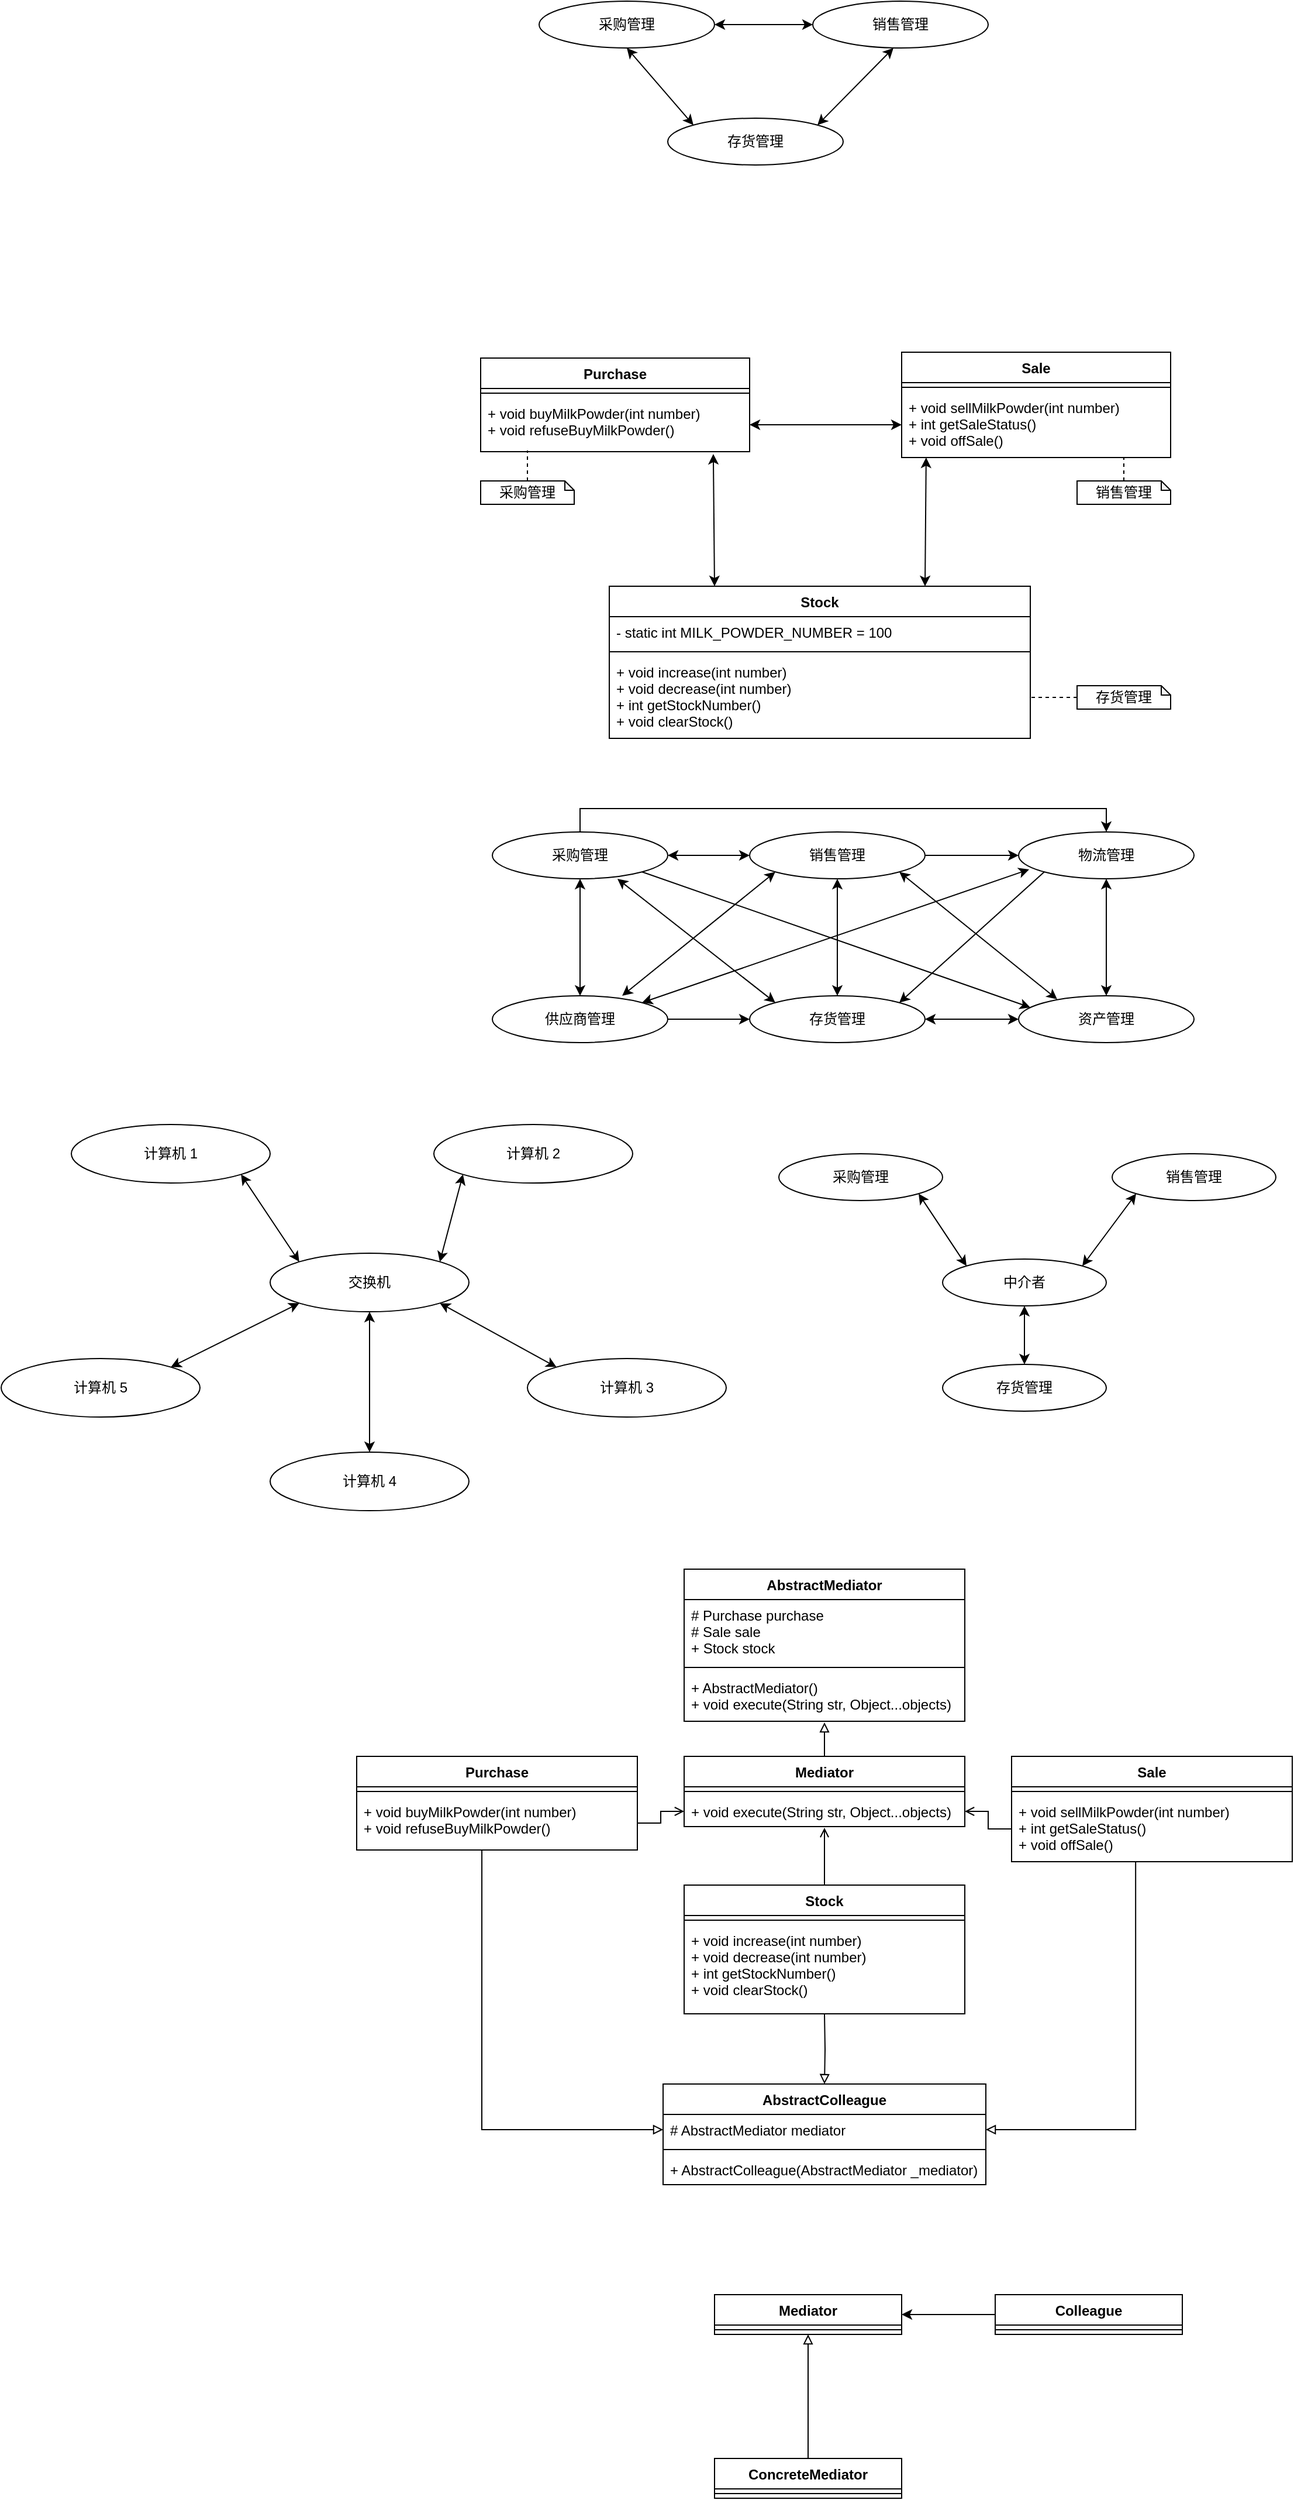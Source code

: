 <mxfile version="21.6.8" type="device">
  <diagram id="sCrCUdc8x4Oq8jGEpbN9" name="第 1 页">
    <mxGraphModel dx="1941" dy="999" grid="1" gridSize="10" guides="1" tooltips="1" connect="1" arrows="1" fold="1" page="1" pageScale="1" pageWidth="827" pageHeight="1169" math="0" shadow="0">
      <root>
        <mxCell id="0" />
        <mxCell id="1" parent="0" />
        <mxCell id="Zs48E57jECgjdJ1TAyNr-6" style="edgeStyle=none;rounded=0;orthogonalLoop=1;jettySize=auto;html=1;exitX=0.5;exitY=1;exitDx=0;exitDy=0;entryX=0;entryY=0;entryDx=0;entryDy=0;startArrow=classic;startFill=1;" parent="1" source="Zs48E57jECgjdJ1TAyNr-1" target="Zs48E57jECgjdJ1TAyNr-3" edge="1">
          <mxGeometry relative="1" as="geometry" />
        </mxCell>
        <mxCell id="Zs48E57jECgjdJ1TAyNr-7" style="edgeStyle=none;rounded=0;orthogonalLoop=1;jettySize=auto;html=1;exitX=1;exitY=0.5;exitDx=0;exitDy=0;entryX=0;entryY=0.5;entryDx=0;entryDy=0;startArrow=classic;startFill=1;" parent="1" source="Zs48E57jECgjdJ1TAyNr-1" target="Zs48E57jECgjdJ1TAyNr-2" edge="1">
          <mxGeometry relative="1" as="geometry" />
        </mxCell>
        <mxCell id="Zs48E57jECgjdJ1TAyNr-1" value="采购管理" style="ellipse;whiteSpace=wrap;html=1;" parent="1" vertex="1">
          <mxGeometry x="170" y="70" width="150" height="40" as="geometry" />
        </mxCell>
        <mxCell id="Zs48E57jECgjdJ1TAyNr-2" value="销售管理" style="ellipse;whiteSpace=wrap;html=1;" parent="1" vertex="1">
          <mxGeometry x="404" y="70" width="150" height="40" as="geometry" />
        </mxCell>
        <mxCell id="Zs48E57jECgjdJ1TAyNr-5" style="rounded=0;orthogonalLoop=1;jettySize=auto;html=1;exitX=1;exitY=0;exitDx=0;exitDy=0;entryX=0.46;entryY=1;entryDx=0;entryDy=0;entryPerimeter=0;startArrow=classic;startFill=1;" parent="1" source="Zs48E57jECgjdJ1TAyNr-3" target="Zs48E57jECgjdJ1TAyNr-2" edge="1">
          <mxGeometry relative="1" as="geometry" />
        </mxCell>
        <mxCell id="Zs48E57jECgjdJ1TAyNr-3" value="存货管理" style="ellipse;whiteSpace=wrap;html=1;" parent="1" vertex="1">
          <mxGeometry x="280" y="170" width="150" height="40" as="geometry" />
        </mxCell>
        <mxCell id="Zs48E57jECgjdJ1TAyNr-8" value="Purchase" style="swimlane;fontStyle=1;align=center;verticalAlign=top;childLayout=stackLayout;horizontal=1;startSize=26;horizontalStack=0;resizeParent=1;resizeParentMax=0;resizeLast=0;collapsible=1;marginBottom=0;" parent="1" vertex="1">
          <mxGeometry x="120" y="375" width="230" height="80" as="geometry" />
        </mxCell>
        <mxCell id="Zs48E57jECgjdJ1TAyNr-10" value="" style="line;strokeWidth=1;fillColor=none;align=left;verticalAlign=middle;spacingTop=-1;spacingLeft=3;spacingRight=3;rotatable=0;labelPosition=right;points=[];portConstraint=eastwest;" parent="Zs48E57jECgjdJ1TAyNr-8" vertex="1">
          <mxGeometry y="26" width="230" height="8" as="geometry" />
        </mxCell>
        <mxCell id="Zs48E57jECgjdJ1TAyNr-11" value="+ void buyMilkPowder(int number)&#xa;+ void refuseBuyMilkPowder()" style="text;strokeColor=none;fillColor=none;align=left;verticalAlign=top;spacingLeft=4;spacingRight=4;overflow=hidden;rotatable=0;points=[[0,0.5],[1,0.5]];portConstraint=eastwest;" parent="Zs48E57jECgjdJ1TAyNr-8" vertex="1">
          <mxGeometry y="34" width="230" height="46" as="geometry" />
        </mxCell>
        <mxCell id="Zs48E57jECgjdJ1TAyNr-12" value="Sale" style="swimlane;fontStyle=1;align=center;verticalAlign=top;childLayout=stackLayout;horizontal=1;startSize=26;horizontalStack=0;resizeParent=1;resizeParentMax=0;resizeLast=0;collapsible=1;marginBottom=0;" parent="1" vertex="1">
          <mxGeometry x="480" y="370" width="230" height="90" as="geometry" />
        </mxCell>
        <mxCell id="Zs48E57jECgjdJ1TAyNr-13" value="" style="line;strokeWidth=1;fillColor=none;align=left;verticalAlign=middle;spacingTop=-1;spacingLeft=3;spacingRight=3;rotatable=0;labelPosition=right;points=[];portConstraint=eastwest;" parent="Zs48E57jECgjdJ1TAyNr-12" vertex="1">
          <mxGeometry y="26" width="230" height="8" as="geometry" />
        </mxCell>
        <mxCell id="Zs48E57jECgjdJ1TAyNr-14" value="+ void sellMilkPowder(int number)&#xa;+ int getSaleStatus()&#xa;+ void offSale()" style="text;strokeColor=none;fillColor=none;align=left;verticalAlign=top;spacingLeft=4;spacingRight=4;overflow=hidden;rotatable=0;points=[[0,0.5],[1,0.5]];portConstraint=eastwest;" parent="Zs48E57jECgjdJ1TAyNr-12" vertex="1">
          <mxGeometry y="34" width="230" height="56" as="geometry" />
        </mxCell>
        <mxCell id="Zs48E57jECgjdJ1TAyNr-23" style="edgeStyle=none;rounded=0;orthogonalLoop=1;jettySize=auto;html=1;exitX=0.75;exitY=0;exitDx=0;exitDy=0;entryX=0.091;entryY=1;entryDx=0;entryDy=0;entryPerimeter=0;startArrow=classic;startFill=1;" parent="1" source="Zs48E57jECgjdJ1TAyNr-18" target="Zs48E57jECgjdJ1TAyNr-14" edge="1">
          <mxGeometry relative="1" as="geometry" />
        </mxCell>
        <mxCell id="Zs48E57jECgjdJ1TAyNr-25" style="edgeStyle=none;rounded=0;orthogonalLoop=1;jettySize=auto;html=1;exitX=0.25;exitY=0;exitDx=0;exitDy=0;entryX=0.865;entryY=1.043;entryDx=0;entryDy=0;entryPerimeter=0;startArrow=classic;startFill=1;" parent="1" source="Zs48E57jECgjdJ1TAyNr-18" target="Zs48E57jECgjdJ1TAyNr-11" edge="1">
          <mxGeometry relative="1" as="geometry" />
        </mxCell>
        <mxCell id="Zs48E57jECgjdJ1TAyNr-18" value="Stock" style="swimlane;fontStyle=1;align=center;verticalAlign=top;childLayout=stackLayout;horizontal=1;startSize=26;horizontalStack=0;resizeParent=1;resizeParentMax=0;resizeLast=0;collapsible=1;marginBottom=0;" parent="1" vertex="1">
          <mxGeometry x="230" y="570" width="360" height="130" as="geometry" />
        </mxCell>
        <mxCell id="Zs48E57jECgjdJ1TAyNr-19" value="- static int MILK_POWDER_NUMBER = 100" style="text;strokeColor=none;fillColor=none;align=left;verticalAlign=top;spacingLeft=4;spacingRight=4;overflow=hidden;rotatable=0;points=[[0,0.5],[1,0.5]];portConstraint=eastwest;" parent="Zs48E57jECgjdJ1TAyNr-18" vertex="1">
          <mxGeometry y="26" width="360" height="26" as="geometry" />
        </mxCell>
        <mxCell id="Zs48E57jECgjdJ1TAyNr-20" value="" style="line;strokeWidth=1;fillColor=none;align=left;verticalAlign=middle;spacingTop=-1;spacingLeft=3;spacingRight=3;rotatable=0;labelPosition=right;points=[];portConstraint=eastwest;" parent="Zs48E57jECgjdJ1TAyNr-18" vertex="1">
          <mxGeometry y="52" width="360" height="8" as="geometry" />
        </mxCell>
        <mxCell id="Zs48E57jECgjdJ1TAyNr-21" value="+ void increase(int number)&#xa;+ void decrease(int number)&#xa;+ int getStockNumber()&#xa;+ void clearStock()" style="text;strokeColor=none;fillColor=none;align=left;verticalAlign=top;spacingLeft=4;spacingRight=4;overflow=hidden;rotatable=0;points=[[0,0.5],[1,0.5]];portConstraint=eastwest;" parent="Zs48E57jECgjdJ1TAyNr-18" vertex="1">
          <mxGeometry y="60" width="360" height="70" as="geometry" />
        </mxCell>
        <mxCell id="Zs48E57jECgjdJ1TAyNr-22" style="edgeStyle=none;rounded=0;orthogonalLoop=1;jettySize=auto;html=1;exitX=1;exitY=0.5;exitDx=0;exitDy=0;startArrow=classic;startFill=1;" parent="1" source="Zs48E57jECgjdJ1TAyNr-11" target="Zs48E57jECgjdJ1TAyNr-14" edge="1">
          <mxGeometry relative="1" as="geometry" />
        </mxCell>
        <mxCell id="Zs48E57jECgjdJ1TAyNr-29" style="edgeStyle=none;rounded=0;orthogonalLoop=1;jettySize=auto;html=1;exitX=0.5;exitY=0;exitDx=0;exitDy=0;exitPerimeter=0;entryX=0.174;entryY=0.978;entryDx=0;entryDy=0;entryPerimeter=0;startArrow=none;startFill=0;dashed=1;endArrow=none;endFill=0;" parent="1" source="Zs48E57jECgjdJ1TAyNr-28" target="Zs48E57jECgjdJ1TAyNr-11" edge="1">
          <mxGeometry relative="1" as="geometry" />
        </mxCell>
        <mxCell id="Zs48E57jECgjdJ1TAyNr-28" value="采购管理" style="shape=note;whiteSpace=wrap;html=1;backgroundOutline=1;darkOpacity=0.05;size=8;" parent="1" vertex="1">
          <mxGeometry x="120" y="480" width="80" height="20" as="geometry" />
        </mxCell>
        <mxCell id="Zs48E57jECgjdJ1TAyNr-32" style="edgeStyle=none;rounded=0;orthogonalLoop=1;jettySize=auto;html=1;exitX=0.5;exitY=0;exitDx=0;exitDy=0;exitPerimeter=0;entryX=0.826;entryY=1;entryDx=0;entryDy=0;entryPerimeter=0;dashed=1;startArrow=none;startFill=0;endArrow=none;endFill=0;" parent="1" source="Zs48E57jECgjdJ1TAyNr-30" target="Zs48E57jECgjdJ1TAyNr-14" edge="1">
          <mxGeometry relative="1" as="geometry" />
        </mxCell>
        <mxCell id="Zs48E57jECgjdJ1TAyNr-30" value="销售管理" style="shape=note;whiteSpace=wrap;html=1;backgroundOutline=1;darkOpacity=0.05;size=8;" parent="1" vertex="1">
          <mxGeometry x="630" y="480" width="80" height="20" as="geometry" />
        </mxCell>
        <mxCell id="Zs48E57jECgjdJ1TAyNr-33" style="edgeStyle=none;rounded=0;orthogonalLoop=1;jettySize=auto;html=1;exitX=0;exitY=0.5;exitDx=0;exitDy=0;exitPerimeter=0;entryX=1;entryY=0.5;entryDx=0;entryDy=0;dashed=1;startArrow=none;startFill=0;endArrow=none;endFill=0;" parent="1" source="Zs48E57jECgjdJ1TAyNr-31" target="Zs48E57jECgjdJ1TAyNr-21" edge="1">
          <mxGeometry relative="1" as="geometry" />
        </mxCell>
        <mxCell id="Zs48E57jECgjdJ1TAyNr-31" value="存货管理" style="shape=note;whiteSpace=wrap;html=1;backgroundOutline=1;darkOpacity=0.05;size=8;" parent="1" vertex="1">
          <mxGeometry x="630" y="655" width="80" height="20" as="geometry" />
        </mxCell>
        <mxCell id="59_qnsPRVaMqmeDLjK7_-13" style="edgeStyle=orthogonalEdgeStyle;rounded=0;orthogonalLoop=1;jettySize=auto;html=1;exitX=0.5;exitY=0;exitDx=0;exitDy=0;entryX=0.5;entryY=0;entryDx=0;entryDy=0;startArrow=none;startFill=0;" parent="1" source="59_qnsPRVaMqmeDLjK7_-3" target="59_qnsPRVaMqmeDLjK7_-6" edge="1">
          <mxGeometry relative="1" as="geometry" />
        </mxCell>
        <mxCell id="59_qnsPRVaMqmeDLjK7_-16" style="edgeStyle=none;rounded=0;orthogonalLoop=1;jettySize=auto;html=1;exitX=1;exitY=1;exitDx=0;exitDy=0;entryX=0.067;entryY=0.25;entryDx=0;entryDy=0;entryPerimeter=0;startArrow=none;startFill=0;" parent="1" source="59_qnsPRVaMqmeDLjK7_-3" target="59_qnsPRVaMqmeDLjK7_-9" edge="1">
          <mxGeometry relative="1" as="geometry" />
        </mxCell>
        <mxCell id="59_qnsPRVaMqmeDLjK7_-17" style="edgeStyle=none;rounded=0;orthogonalLoop=1;jettySize=auto;html=1;exitX=0.5;exitY=1;exitDx=0;exitDy=0;entryX=0.5;entryY=0;entryDx=0;entryDy=0;startArrow=classic;startFill=1;" parent="1" source="59_qnsPRVaMqmeDLjK7_-3" target="59_qnsPRVaMqmeDLjK7_-7" edge="1">
          <mxGeometry relative="1" as="geometry" />
        </mxCell>
        <mxCell id="59_qnsPRVaMqmeDLjK7_-18" style="edgeStyle=none;rounded=0;orthogonalLoop=1;jettySize=auto;html=1;exitX=1;exitY=0.5;exitDx=0;exitDy=0;startArrow=classic;startFill=1;" parent="1" source="59_qnsPRVaMqmeDLjK7_-3" target="59_qnsPRVaMqmeDLjK7_-4" edge="1">
          <mxGeometry relative="1" as="geometry" />
        </mxCell>
        <mxCell id="59_qnsPRVaMqmeDLjK7_-3" value="采购管理" style="ellipse;whiteSpace=wrap;html=1;" parent="1" vertex="1">
          <mxGeometry x="130" y="780" width="150" height="40" as="geometry" />
        </mxCell>
        <mxCell id="59_qnsPRVaMqmeDLjK7_-14" style="edgeStyle=orthogonalEdgeStyle;rounded=0;orthogonalLoop=1;jettySize=auto;html=1;exitX=1;exitY=0.5;exitDx=0;exitDy=0;entryX=0;entryY=0.5;entryDx=0;entryDy=0;startArrow=none;startFill=0;" parent="1" source="59_qnsPRVaMqmeDLjK7_-4" target="59_qnsPRVaMqmeDLjK7_-6" edge="1">
          <mxGeometry relative="1" as="geometry" />
        </mxCell>
        <mxCell id="59_qnsPRVaMqmeDLjK7_-20" style="edgeStyle=none;rounded=0;orthogonalLoop=1;jettySize=auto;html=1;exitX=0.5;exitY=1;exitDx=0;exitDy=0;entryX=0.5;entryY=0;entryDx=0;entryDy=0;startArrow=classic;startFill=1;" parent="1" source="59_qnsPRVaMqmeDLjK7_-4" target="59_qnsPRVaMqmeDLjK7_-8" edge="1">
          <mxGeometry relative="1" as="geometry" />
        </mxCell>
        <mxCell id="59_qnsPRVaMqmeDLjK7_-24" style="edgeStyle=none;rounded=0;orthogonalLoop=1;jettySize=auto;html=1;exitX=1;exitY=1;exitDx=0;exitDy=0;entryX=0.22;entryY=0.075;entryDx=0;entryDy=0;entryPerimeter=0;startArrow=classic;startFill=1;" parent="1" source="59_qnsPRVaMqmeDLjK7_-4" target="59_qnsPRVaMqmeDLjK7_-9" edge="1">
          <mxGeometry relative="1" as="geometry" />
        </mxCell>
        <mxCell id="59_qnsPRVaMqmeDLjK7_-4" value="销售管理" style="ellipse;whiteSpace=wrap;html=1;" parent="1" vertex="1">
          <mxGeometry x="350" y="780" width="150" height="40" as="geometry" />
        </mxCell>
        <mxCell id="59_qnsPRVaMqmeDLjK7_-15" style="rounded=0;orthogonalLoop=1;jettySize=auto;html=1;exitX=0;exitY=1;exitDx=0;exitDy=0;entryX=1;entryY=0;entryDx=0;entryDy=0;startArrow=none;startFill=0;" parent="1" source="59_qnsPRVaMqmeDLjK7_-6" target="59_qnsPRVaMqmeDLjK7_-8" edge="1">
          <mxGeometry relative="1" as="geometry" />
        </mxCell>
        <mxCell id="59_qnsPRVaMqmeDLjK7_-23" style="edgeStyle=none;rounded=0;orthogonalLoop=1;jettySize=auto;html=1;exitX=0.5;exitY=1;exitDx=0;exitDy=0;entryX=0.5;entryY=0;entryDx=0;entryDy=0;startArrow=classic;startFill=1;" parent="1" source="59_qnsPRVaMqmeDLjK7_-6" target="59_qnsPRVaMqmeDLjK7_-9" edge="1">
          <mxGeometry relative="1" as="geometry" />
        </mxCell>
        <mxCell id="59_qnsPRVaMqmeDLjK7_-6" value="物流管理" style="ellipse;whiteSpace=wrap;html=1;" parent="1" vertex="1">
          <mxGeometry x="580" y="780" width="150" height="40" as="geometry" />
        </mxCell>
        <mxCell id="59_qnsPRVaMqmeDLjK7_-12" style="edgeStyle=orthogonalEdgeStyle;rounded=0;orthogonalLoop=1;jettySize=auto;html=1;exitX=1;exitY=0.5;exitDx=0;exitDy=0;entryX=0;entryY=0.5;entryDx=0;entryDy=0;startArrow=none;startFill=0;" parent="1" source="59_qnsPRVaMqmeDLjK7_-7" target="59_qnsPRVaMqmeDLjK7_-8" edge="1">
          <mxGeometry relative="1" as="geometry" />
        </mxCell>
        <mxCell id="59_qnsPRVaMqmeDLjK7_-21" style="edgeStyle=none;rounded=0;orthogonalLoop=1;jettySize=auto;html=1;exitX=0.74;exitY=0;exitDx=0;exitDy=0;entryX=0;entryY=1;entryDx=0;entryDy=0;startArrow=classic;startFill=1;exitPerimeter=0;" parent="1" source="59_qnsPRVaMqmeDLjK7_-7" target="59_qnsPRVaMqmeDLjK7_-4" edge="1">
          <mxGeometry relative="1" as="geometry" />
        </mxCell>
        <mxCell id="59_qnsPRVaMqmeDLjK7_-22" style="edgeStyle=none;rounded=0;orthogonalLoop=1;jettySize=auto;html=1;exitX=1;exitY=0;exitDx=0;exitDy=0;entryX=0.06;entryY=0.8;entryDx=0;entryDy=0;entryPerimeter=0;startArrow=classic;startFill=1;" parent="1" source="59_qnsPRVaMqmeDLjK7_-7" target="59_qnsPRVaMqmeDLjK7_-6" edge="1">
          <mxGeometry relative="1" as="geometry" />
        </mxCell>
        <mxCell id="59_qnsPRVaMqmeDLjK7_-7" value="供应商管理" style="ellipse;whiteSpace=wrap;html=1;" parent="1" vertex="1">
          <mxGeometry x="130" y="920" width="150" height="40" as="geometry" />
        </mxCell>
        <mxCell id="59_qnsPRVaMqmeDLjK7_-10" style="edgeStyle=orthogonalEdgeStyle;rounded=0;orthogonalLoop=1;jettySize=auto;html=1;exitX=1;exitY=0.5;exitDx=0;exitDy=0;entryX=0;entryY=0.5;entryDx=0;entryDy=0;startArrow=classic;startFill=1;" parent="1" source="59_qnsPRVaMqmeDLjK7_-8" target="59_qnsPRVaMqmeDLjK7_-9" edge="1">
          <mxGeometry relative="1" as="geometry" />
        </mxCell>
        <mxCell id="59_qnsPRVaMqmeDLjK7_-19" style="edgeStyle=none;rounded=0;orthogonalLoop=1;jettySize=auto;html=1;exitX=0;exitY=0;exitDx=0;exitDy=0;entryX=0.713;entryY=1;entryDx=0;entryDy=0;entryPerimeter=0;startArrow=classic;startFill=1;" parent="1" source="59_qnsPRVaMqmeDLjK7_-8" target="59_qnsPRVaMqmeDLjK7_-3" edge="1">
          <mxGeometry relative="1" as="geometry" />
        </mxCell>
        <mxCell id="59_qnsPRVaMqmeDLjK7_-8" value="存货管理" style="ellipse;whiteSpace=wrap;html=1;" parent="1" vertex="1">
          <mxGeometry x="350" y="920" width="150" height="40" as="geometry" />
        </mxCell>
        <mxCell id="59_qnsPRVaMqmeDLjK7_-9" value="资产管理" style="ellipse;whiteSpace=wrap;html=1;" parent="1" vertex="1">
          <mxGeometry x="580" y="920" width="150" height="40" as="geometry" />
        </mxCell>
        <mxCell id="59_qnsPRVaMqmeDLjK7_-31" style="edgeStyle=none;rounded=0;orthogonalLoop=1;jettySize=auto;html=1;exitX=0.5;exitY=1;exitDx=0;exitDy=0;entryX=0.5;entryY=0;entryDx=0;entryDy=0;startArrow=classic;startFill=1;" parent="1" source="59_qnsPRVaMqmeDLjK7_-25" target="59_qnsPRVaMqmeDLjK7_-30" edge="1">
          <mxGeometry relative="1" as="geometry" />
        </mxCell>
        <mxCell id="59_qnsPRVaMqmeDLjK7_-35" style="edgeStyle=none;rounded=0;orthogonalLoop=1;jettySize=auto;html=1;exitX=1;exitY=1;exitDx=0;exitDy=0;entryX=0;entryY=0;entryDx=0;entryDy=0;startArrow=classic;startFill=1;" parent="1" source="59_qnsPRVaMqmeDLjK7_-25" target="59_qnsPRVaMqmeDLjK7_-28" edge="1">
          <mxGeometry relative="1" as="geometry" />
        </mxCell>
        <mxCell id="59_qnsPRVaMqmeDLjK7_-25" value="交换机" style="ellipse;whiteSpace=wrap;html=1;" parent="1" vertex="1">
          <mxGeometry x="-60" y="1140" width="170" height="50" as="geometry" />
        </mxCell>
        <mxCell id="59_qnsPRVaMqmeDLjK7_-33" style="edgeStyle=none;rounded=0;orthogonalLoop=1;jettySize=auto;html=1;exitX=1;exitY=1;exitDx=0;exitDy=0;entryX=0;entryY=0;entryDx=0;entryDy=0;startArrow=classic;startFill=1;" parent="1" source="59_qnsPRVaMqmeDLjK7_-26" target="59_qnsPRVaMqmeDLjK7_-25" edge="1">
          <mxGeometry relative="1" as="geometry" />
        </mxCell>
        <mxCell id="59_qnsPRVaMqmeDLjK7_-26" value="计算机 1" style="ellipse;whiteSpace=wrap;html=1;" parent="1" vertex="1">
          <mxGeometry x="-230" y="1030" width="170" height="50" as="geometry" />
        </mxCell>
        <mxCell id="59_qnsPRVaMqmeDLjK7_-34" style="edgeStyle=none;rounded=0;orthogonalLoop=1;jettySize=auto;html=1;exitX=0;exitY=1;exitDx=0;exitDy=0;entryX=1;entryY=0;entryDx=0;entryDy=0;startArrow=classic;startFill=1;" parent="1" source="59_qnsPRVaMqmeDLjK7_-27" target="59_qnsPRVaMqmeDLjK7_-25" edge="1">
          <mxGeometry relative="1" as="geometry" />
        </mxCell>
        <mxCell id="59_qnsPRVaMqmeDLjK7_-27" value="计算机 2" style="ellipse;whiteSpace=wrap;html=1;" parent="1" vertex="1">
          <mxGeometry x="80" y="1030" width="170" height="50" as="geometry" />
        </mxCell>
        <mxCell id="59_qnsPRVaMqmeDLjK7_-28" value="计算机 3" style="ellipse;whiteSpace=wrap;html=1;" parent="1" vertex="1">
          <mxGeometry x="160" y="1230" width="170" height="50" as="geometry" />
        </mxCell>
        <mxCell id="59_qnsPRVaMqmeDLjK7_-32" style="edgeStyle=none;rounded=0;orthogonalLoop=1;jettySize=auto;html=1;exitX=1;exitY=0;exitDx=0;exitDy=0;entryX=0;entryY=1;entryDx=0;entryDy=0;startArrow=classic;startFill=1;" parent="1" source="59_qnsPRVaMqmeDLjK7_-29" target="59_qnsPRVaMqmeDLjK7_-25" edge="1">
          <mxGeometry relative="1" as="geometry" />
        </mxCell>
        <mxCell id="59_qnsPRVaMqmeDLjK7_-29" value="计算机 5" style="ellipse;whiteSpace=wrap;html=1;" parent="1" vertex="1">
          <mxGeometry x="-290" y="1230" width="170" height="50" as="geometry" />
        </mxCell>
        <mxCell id="59_qnsPRVaMqmeDLjK7_-30" value="计算机 4" style="ellipse;whiteSpace=wrap;html=1;" parent="1" vertex="1">
          <mxGeometry x="-60" y="1310" width="170" height="50" as="geometry" />
        </mxCell>
        <mxCell id="59_qnsPRVaMqmeDLjK7_-40" style="edgeStyle=none;rounded=0;orthogonalLoop=1;jettySize=auto;html=1;exitX=0.5;exitY=1;exitDx=0;exitDy=0;entryX=0.5;entryY=0;entryDx=0;entryDy=0;startArrow=classic;startFill=1;" parent="1" source="59_qnsPRVaMqmeDLjK7_-36" target="59_qnsPRVaMqmeDLjK7_-39" edge="1">
          <mxGeometry relative="1" as="geometry" />
        </mxCell>
        <mxCell id="59_qnsPRVaMqmeDLjK7_-36" value="中介者" style="ellipse;whiteSpace=wrap;html=1;" parent="1" vertex="1">
          <mxGeometry x="515" y="1145" width="140" height="40" as="geometry" />
        </mxCell>
        <mxCell id="59_qnsPRVaMqmeDLjK7_-42" style="edgeStyle=none;rounded=0;orthogonalLoop=1;jettySize=auto;html=1;exitX=1;exitY=1;exitDx=0;exitDy=0;entryX=0;entryY=0;entryDx=0;entryDy=0;startArrow=classic;startFill=1;" parent="1" source="59_qnsPRVaMqmeDLjK7_-37" target="59_qnsPRVaMqmeDLjK7_-36" edge="1">
          <mxGeometry relative="1" as="geometry" />
        </mxCell>
        <mxCell id="59_qnsPRVaMqmeDLjK7_-37" value="采购管理" style="ellipse;whiteSpace=wrap;html=1;" parent="1" vertex="1">
          <mxGeometry x="375" y="1055" width="140" height="40" as="geometry" />
        </mxCell>
        <mxCell id="59_qnsPRVaMqmeDLjK7_-41" style="edgeStyle=none;rounded=0;orthogonalLoop=1;jettySize=auto;html=1;exitX=0;exitY=1;exitDx=0;exitDy=0;entryX=1;entryY=0;entryDx=0;entryDy=0;startArrow=classic;startFill=1;" parent="1" source="59_qnsPRVaMqmeDLjK7_-38" target="59_qnsPRVaMqmeDLjK7_-36" edge="1">
          <mxGeometry relative="1" as="geometry" />
        </mxCell>
        <mxCell id="59_qnsPRVaMqmeDLjK7_-38" value="销售管理" style="ellipse;whiteSpace=wrap;html=1;" parent="1" vertex="1">
          <mxGeometry x="660" y="1055" width="140" height="40" as="geometry" />
        </mxCell>
        <mxCell id="59_qnsPRVaMqmeDLjK7_-39" value="存货管理" style="ellipse;whiteSpace=wrap;html=1;" parent="1" vertex="1">
          <mxGeometry x="515" y="1235" width="140" height="40" as="geometry" />
        </mxCell>
        <mxCell id="59_qnsPRVaMqmeDLjK7_-43" value="AbstractMediator" style="swimlane;fontStyle=1;align=center;verticalAlign=top;childLayout=stackLayout;horizontal=1;startSize=26;horizontalStack=0;resizeParent=1;resizeParentMax=0;resizeLast=0;collapsible=1;marginBottom=0;" parent="1" vertex="1">
          <mxGeometry x="294" y="1410" width="240" height="130" as="geometry" />
        </mxCell>
        <mxCell id="59_qnsPRVaMqmeDLjK7_-44" value="# Purchase purchase&#xa;# Sale sale&#xa;+ Stock stock" style="text;strokeColor=none;fillColor=none;align=left;verticalAlign=top;spacingLeft=4;spacingRight=4;overflow=hidden;rotatable=0;points=[[0,0.5],[1,0.5]];portConstraint=eastwest;" parent="59_qnsPRVaMqmeDLjK7_-43" vertex="1">
          <mxGeometry y="26" width="240" height="54" as="geometry" />
        </mxCell>
        <mxCell id="59_qnsPRVaMqmeDLjK7_-45" value="" style="line;strokeWidth=1;fillColor=none;align=left;verticalAlign=middle;spacingTop=-1;spacingLeft=3;spacingRight=3;rotatable=0;labelPosition=right;points=[];portConstraint=eastwest;" parent="59_qnsPRVaMqmeDLjK7_-43" vertex="1">
          <mxGeometry y="80" width="240" height="8" as="geometry" />
        </mxCell>
        <mxCell id="59_qnsPRVaMqmeDLjK7_-46" value="+ AbstractMediator()&#xa;+ void execute(String str, Object...objects)" style="text;strokeColor=none;fillColor=none;align=left;verticalAlign=top;spacingLeft=4;spacingRight=4;overflow=hidden;rotatable=0;points=[[0,0.5],[1,0.5]];portConstraint=eastwest;" parent="59_qnsPRVaMqmeDLjK7_-43" vertex="1">
          <mxGeometry y="88" width="240" height="42" as="geometry" />
        </mxCell>
        <mxCell id="59_qnsPRVaMqmeDLjK7_-72" style="edgeStyle=orthogonalEdgeStyle;rounded=0;orthogonalLoop=1;jettySize=auto;html=1;exitX=0.5;exitY=0;exitDx=0;exitDy=0;entryX=0.5;entryY=1.024;entryDx=0;entryDy=0;entryPerimeter=0;startArrow=none;startFill=0;endArrow=block;endFill=0;" parent="1" source="59_qnsPRVaMqmeDLjK7_-51" target="59_qnsPRVaMqmeDLjK7_-46" edge="1">
          <mxGeometry relative="1" as="geometry" />
        </mxCell>
        <mxCell id="59_qnsPRVaMqmeDLjK7_-51" value="Mediator" style="swimlane;fontStyle=1;align=center;verticalAlign=top;childLayout=stackLayout;horizontal=1;startSize=26;horizontalStack=0;resizeParent=1;resizeParentMax=0;resizeLast=0;collapsible=1;marginBottom=0;" parent="1" vertex="1">
          <mxGeometry x="294" y="1570" width="240" height="60" as="geometry" />
        </mxCell>
        <mxCell id="59_qnsPRVaMqmeDLjK7_-53" value="" style="line;strokeWidth=1;fillColor=none;align=left;verticalAlign=middle;spacingTop=-1;spacingLeft=3;spacingRight=3;rotatable=0;labelPosition=right;points=[];portConstraint=eastwest;" parent="59_qnsPRVaMqmeDLjK7_-51" vertex="1">
          <mxGeometry y="26" width="240" height="8" as="geometry" />
        </mxCell>
        <mxCell id="59_qnsPRVaMqmeDLjK7_-54" value="+ void execute(String str, Object...objects)" style="text;strokeColor=none;fillColor=none;align=left;verticalAlign=top;spacingLeft=4;spacingRight=4;overflow=hidden;rotatable=0;points=[[0,0.5],[1,0.5]];portConstraint=eastwest;" parent="59_qnsPRVaMqmeDLjK7_-51" vertex="1">
          <mxGeometry y="34" width="240" height="26" as="geometry" />
        </mxCell>
        <mxCell id="59_qnsPRVaMqmeDLjK7_-55" value="Purchase" style="swimlane;fontStyle=1;align=center;verticalAlign=top;childLayout=stackLayout;horizontal=1;startSize=26;horizontalStack=0;resizeParent=1;resizeParentMax=0;resizeLast=0;collapsible=1;marginBottom=0;" parent="1" vertex="1">
          <mxGeometry x="14" y="1570" width="240" height="80" as="geometry" />
        </mxCell>
        <mxCell id="59_qnsPRVaMqmeDLjK7_-56" value="" style="line;strokeWidth=1;fillColor=none;align=left;verticalAlign=middle;spacingTop=-1;spacingLeft=3;spacingRight=3;rotatable=0;labelPosition=right;points=[];portConstraint=eastwest;" parent="59_qnsPRVaMqmeDLjK7_-55" vertex="1">
          <mxGeometry y="26" width="240" height="8" as="geometry" />
        </mxCell>
        <mxCell id="59_qnsPRVaMqmeDLjK7_-57" value="+ void buyMilkPowder(int number)&#xa;+ void refuseBuyMilkPowder()" style="text;strokeColor=none;fillColor=none;align=left;verticalAlign=top;spacingLeft=4;spacingRight=4;overflow=hidden;rotatable=0;points=[[0,0.5],[1,0.5]];portConstraint=eastwest;" parent="59_qnsPRVaMqmeDLjK7_-55" vertex="1">
          <mxGeometry y="34" width="240" height="46" as="geometry" />
        </mxCell>
        <mxCell id="59_qnsPRVaMqmeDLjK7_-58" value="Sale" style="swimlane;fontStyle=1;align=center;verticalAlign=top;childLayout=stackLayout;horizontal=1;startSize=26;horizontalStack=0;resizeParent=1;resizeParentMax=0;resizeLast=0;collapsible=1;marginBottom=0;" parent="1" vertex="1">
          <mxGeometry x="574" y="1570" width="240" height="90" as="geometry" />
        </mxCell>
        <mxCell id="59_qnsPRVaMqmeDLjK7_-59" value="" style="line;strokeWidth=1;fillColor=none;align=left;verticalAlign=middle;spacingTop=-1;spacingLeft=3;spacingRight=3;rotatable=0;labelPosition=right;points=[];portConstraint=eastwest;" parent="59_qnsPRVaMqmeDLjK7_-58" vertex="1">
          <mxGeometry y="26" width="240" height="8" as="geometry" />
        </mxCell>
        <mxCell id="59_qnsPRVaMqmeDLjK7_-60" value="+ void sellMilkPowder(int number)&#xa;+ int getSaleStatus()&#xa;+ void offSale()" style="text;strokeColor=none;fillColor=none;align=left;verticalAlign=top;spacingLeft=4;spacingRight=4;overflow=hidden;rotatable=0;points=[[0,0.5],[1,0.5]];portConstraint=eastwest;" parent="59_qnsPRVaMqmeDLjK7_-58" vertex="1">
          <mxGeometry y="34" width="240" height="56" as="geometry" />
        </mxCell>
        <mxCell id="59_qnsPRVaMqmeDLjK7_-77" style="edgeStyle=orthogonalEdgeStyle;rounded=0;orthogonalLoop=1;jettySize=auto;html=1;exitX=0.5;exitY=0;exitDx=0;exitDy=0;entryX=0.5;entryY=1.038;entryDx=0;entryDy=0;entryPerimeter=0;startArrow=none;startFill=0;endArrow=open;endFill=0;" parent="1" source="59_qnsPRVaMqmeDLjK7_-61" target="59_qnsPRVaMqmeDLjK7_-54" edge="1">
          <mxGeometry relative="1" as="geometry" />
        </mxCell>
        <mxCell id="59_qnsPRVaMqmeDLjK7_-61" value="Stock" style="swimlane;fontStyle=1;align=center;verticalAlign=top;childLayout=stackLayout;horizontal=1;startSize=26;horizontalStack=0;resizeParent=1;resizeParentMax=0;resizeLast=0;collapsible=1;marginBottom=0;" parent="1" vertex="1">
          <mxGeometry x="294" y="1680" width="240" height="110" as="geometry" />
        </mxCell>
        <mxCell id="59_qnsPRVaMqmeDLjK7_-62" value="" style="line;strokeWidth=1;fillColor=none;align=left;verticalAlign=middle;spacingTop=-1;spacingLeft=3;spacingRight=3;rotatable=0;labelPosition=right;points=[];portConstraint=eastwest;" parent="59_qnsPRVaMqmeDLjK7_-61" vertex="1">
          <mxGeometry y="26" width="240" height="8" as="geometry" />
        </mxCell>
        <mxCell id="59_qnsPRVaMqmeDLjK7_-63" value="+ void increase(int number)&#xa;+ void decrease(int number)&#xa;+ int getStockNumber()&#xa;+ void clearStock()" style="text;strokeColor=none;fillColor=none;align=left;verticalAlign=top;spacingLeft=4;spacingRight=4;overflow=hidden;rotatable=0;points=[[0,0.5],[1,0.5]];portConstraint=eastwest;" parent="59_qnsPRVaMqmeDLjK7_-61" vertex="1">
          <mxGeometry y="34" width="240" height="76" as="geometry" />
        </mxCell>
        <mxCell id="59_qnsPRVaMqmeDLjK7_-68" value="AbstractColleague" style="swimlane;fontStyle=1;align=center;verticalAlign=top;childLayout=stackLayout;horizontal=1;startSize=26;horizontalStack=0;resizeParent=1;resizeParentMax=0;resizeLast=0;collapsible=1;marginBottom=0;" parent="1" vertex="1">
          <mxGeometry x="276" y="1850" width="276" height="86" as="geometry" />
        </mxCell>
        <mxCell id="59_qnsPRVaMqmeDLjK7_-69" value="# AbstractMediator mediator" style="text;strokeColor=none;fillColor=none;align=left;verticalAlign=top;spacingLeft=4;spacingRight=4;overflow=hidden;rotatable=0;points=[[0,0.5],[1,0.5]];portConstraint=eastwest;" parent="59_qnsPRVaMqmeDLjK7_-68" vertex="1">
          <mxGeometry y="26" width="276" height="26" as="geometry" />
        </mxCell>
        <mxCell id="59_qnsPRVaMqmeDLjK7_-70" value="" style="line;strokeWidth=1;fillColor=none;align=left;verticalAlign=middle;spacingTop=-1;spacingLeft=3;spacingRight=3;rotatable=0;labelPosition=right;points=[];portConstraint=eastwest;" parent="59_qnsPRVaMqmeDLjK7_-68" vertex="1">
          <mxGeometry y="52" width="276" height="8" as="geometry" />
        </mxCell>
        <mxCell id="59_qnsPRVaMqmeDLjK7_-71" value="+ AbstractColleague(AbstractMediator _mediator)" style="text;strokeColor=none;fillColor=none;align=left;verticalAlign=top;spacingLeft=4;spacingRight=4;overflow=hidden;rotatable=0;points=[[0,0.5],[1,0.5]];portConstraint=eastwest;" parent="59_qnsPRVaMqmeDLjK7_-68" vertex="1">
          <mxGeometry y="60" width="276" height="26" as="geometry" />
        </mxCell>
        <mxCell id="59_qnsPRVaMqmeDLjK7_-74" style="edgeStyle=orthogonalEdgeStyle;rounded=0;orthogonalLoop=1;jettySize=auto;html=1;exitX=0.446;exitY=1;exitDx=0;exitDy=0;entryX=0;entryY=0.5;entryDx=0;entryDy=0;startArrow=none;startFill=0;endArrow=block;endFill=0;exitPerimeter=0;" parent="1" source="59_qnsPRVaMqmeDLjK7_-57" target="59_qnsPRVaMqmeDLjK7_-69" edge="1">
          <mxGeometry relative="1" as="geometry" />
        </mxCell>
        <mxCell id="59_qnsPRVaMqmeDLjK7_-75" style="edgeStyle=orthogonalEdgeStyle;rounded=0;orthogonalLoop=1;jettySize=auto;html=1;exitX=0.442;exitY=1;exitDx=0;exitDy=0;entryX=1;entryY=0.5;entryDx=0;entryDy=0;startArrow=none;startFill=0;endArrow=block;endFill=0;exitPerimeter=0;" parent="1" source="59_qnsPRVaMqmeDLjK7_-60" target="59_qnsPRVaMqmeDLjK7_-69" edge="1">
          <mxGeometry relative="1" as="geometry" />
        </mxCell>
        <mxCell id="59_qnsPRVaMqmeDLjK7_-76" style="edgeStyle=orthogonalEdgeStyle;rounded=0;orthogonalLoop=1;jettySize=auto;html=1;entryX=0.5;entryY=0;entryDx=0;entryDy=0;startArrow=none;startFill=0;endArrow=block;endFill=0;" parent="1" target="59_qnsPRVaMqmeDLjK7_-68" edge="1">
          <mxGeometry relative="1" as="geometry">
            <mxPoint x="414" y="1790" as="sourcePoint" />
          </mxGeometry>
        </mxCell>
        <mxCell id="59_qnsPRVaMqmeDLjK7_-78" style="edgeStyle=orthogonalEdgeStyle;rounded=0;orthogonalLoop=1;jettySize=auto;html=1;exitX=0;exitY=0.5;exitDx=0;exitDy=0;entryX=1;entryY=0.5;entryDx=0;entryDy=0;startArrow=none;startFill=0;endArrow=open;endFill=0;" parent="1" source="59_qnsPRVaMqmeDLjK7_-60" target="59_qnsPRVaMqmeDLjK7_-54" edge="1">
          <mxGeometry relative="1" as="geometry" />
        </mxCell>
        <mxCell id="59_qnsPRVaMqmeDLjK7_-79" style="edgeStyle=orthogonalEdgeStyle;rounded=0;orthogonalLoop=1;jettySize=auto;html=1;exitX=1;exitY=0.5;exitDx=0;exitDy=0;entryX=0;entryY=0.5;entryDx=0;entryDy=0;startArrow=none;startFill=0;endArrow=open;endFill=0;" parent="1" source="59_qnsPRVaMqmeDLjK7_-57" target="59_qnsPRVaMqmeDLjK7_-54" edge="1">
          <mxGeometry relative="1" as="geometry" />
        </mxCell>
        <mxCell id="O-w6x-_5WPtGjTvDignj-1" value="Mediator" style="swimlane;fontStyle=1;align=center;verticalAlign=top;childLayout=stackLayout;horizontal=1;startSize=26;horizontalStack=0;resizeParent=1;resizeParentMax=0;resizeLast=0;collapsible=1;marginBottom=0;whiteSpace=wrap;html=1;" vertex="1" parent="1">
          <mxGeometry x="320" y="2030" width="160" height="34" as="geometry" />
        </mxCell>
        <mxCell id="O-w6x-_5WPtGjTvDignj-3" value="" style="line;strokeWidth=1;fillColor=none;align=left;verticalAlign=middle;spacingTop=-1;spacingLeft=3;spacingRight=3;rotatable=0;labelPosition=right;points=[];portConstraint=eastwest;strokeColor=inherit;" vertex="1" parent="O-w6x-_5WPtGjTvDignj-1">
          <mxGeometry y="26" width="160" height="8" as="geometry" />
        </mxCell>
        <mxCell id="O-w6x-_5WPtGjTvDignj-10" style="edgeStyle=orthogonalEdgeStyle;rounded=0;orthogonalLoop=1;jettySize=auto;html=1;exitX=0;exitY=0.5;exitDx=0;exitDy=0;" edge="1" parent="1" source="O-w6x-_5WPtGjTvDignj-5" target="O-w6x-_5WPtGjTvDignj-1">
          <mxGeometry relative="1" as="geometry" />
        </mxCell>
        <mxCell id="O-w6x-_5WPtGjTvDignj-5" value="Colleague" style="swimlane;fontStyle=1;align=center;verticalAlign=top;childLayout=stackLayout;horizontal=1;startSize=26;horizontalStack=0;resizeParent=1;resizeParentMax=0;resizeLast=0;collapsible=1;marginBottom=0;whiteSpace=wrap;html=1;" vertex="1" parent="1">
          <mxGeometry x="560" y="2030" width="160" height="34" as="geometry" />
        </mxCell>
        <mxCell id="O-w6x-_5WPtGjTvDignj-6" value="" style="line;strokeWidth=1;fillColor=none;align=left;verticalAlign=middle;spacingTop=-1;spacingLeft=3;spacingRight=3;rotatable=0;labelPosition=right;points=[];portConstraint=eastwest;strokeColor=inherit;" vertex="1" parent="O-w6x-_5WPtGjTvDignj-5">
          <mxGeometry y="26" width="160" height="8" as="geometry" />
        </mxCell>
        <mxCell id="O-w6x-_5WPtGjTvDignj-9" style="edgeStyle=orthogonalEdgeStyle;rounded=0;orthogonalLoop=1;jettySize=auto;html=1;exitX=0.5;exitY=0;exitDx=0;exitDy=0;entryX=0.5;entryY=1;entryDx=0;entryDy=0;endArrow=block;endFill=0;" edge="1" parent="1" source="O-w6x-_5WPtGjTvDignj-7" target="O-w6x-_5WPtGjTvDignj-1">
          <mxGeometry relative="1" as="geometry" />
        </mxCell>
        <mxCell id="O-w6x-_5WPtGjTvDignj-7" value="ConcreteMediator" style="swimlane;fontStyle=1;align=center;verticalAlign=top;childLayout=stackLayout;horizontal=1;startSize=26;horizontalStack=0;resizeParent=1;resizeParentMax=0;resizeLast=0;collapsible=1;marginBottom=0;whiteSpace=wrap;html=1;" vertex="1" parent="1">
          <mxGeometry x="320" y="2170" width="160" height="34" as="geometry" />
        </mxCell>
        <mxCell id="O-w6x-_5WPtGjTvDignj-8" value="" style="line;strokeWidth=1;fillColor=none;align=left;verticalAlign=middle;spacingTop=-1;spacingLeft=3;spacingRight=3;rotatable=0;labelPosition=right;points=[];portConstraint=eastwest;strokeColor=inherit;" vertex="1" parent="O-w6x-_5WPtGjTvDignj-7">
          <mxGeometry y="26" width="160" height="8" as="geometry" />
        </mxCell>
      </root>
    </mxGraphModel>
  </diagram>
</mxfile>
